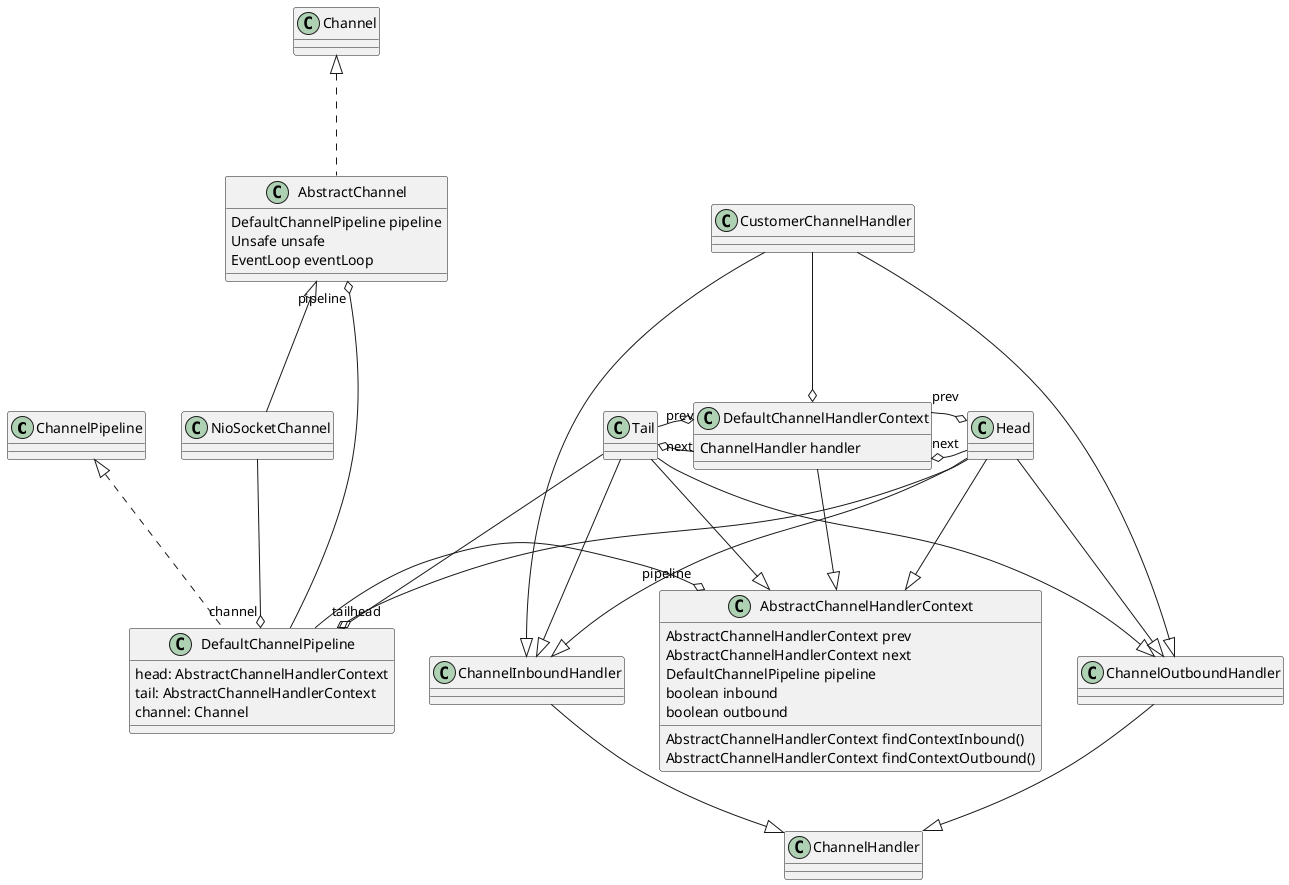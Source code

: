 @startuml
interface ChannelPipeline {
}
class DefaultChannelPipeline {
    head: AbstractChannelHandlerContext
    tail: AbstractChannelHandlerContext
    channel: Channel
}
DefaultChannelPipeline -up..|> ChannelPipeline
together {
    class ChannelPipeline
    class DefaultChannelPipeline
}


interface Channel {
}
abstract class AbstractChannel {
    DefaultChannelPipeline pipeline
    Unsafe unsafe
    EventLoop eventLoop
}
AbstractChannel -up..|> Channel
DefaultChannelPipeline -left--o "pipeline" AbstractChannel
class NioSocketChannel {
}
NioSocketChannel -up--|> AbstractChannel
together {
    class Channel
    class AbstractChannel
    class NioSocketChannel
}
NioSocketChannel -down--o "channel" DefaultChannelPipeline

abstract class AbstractChannelHandlerContext {
    AbstractChannelHandlerContext prev
    AbstractChannelHandlerContext next
    DefaultChannelPipeline pipeline
    boolean inbound
    boolean outbound
    AbstractChannelHandlerContext findContextInbound()
    AbstractChannelHandlerContext findContextOutbound()
}
DefaultChannelPipeline -right--o "pipeline" AbstractChannelHandlerContext

class DefaultChannelHandlerContext {
    ChannelHandler handler
}
DefaultChannelHandlerContext -up--|> AbstractChannelHandlerContext
together {
    class AbstractChannelHandlerContext
    class DefaultChannelHandlerContext
}

interface ChannelHandler {
}
interface ChannelOutboundHandler {
}
ChannelOutboundHandler --|> ChannelHandler
interface ChannelInboundHandler {
}
ChannelInboundHandler --|> ChannelHandler
class Head {
}
Head -up--|> AbstractChannelHandlerContext
Head -down--|> ChannelInboundHandler
Head -down--|> ChannelOutboundHandler
Head -down--o "head" DefaultChannelPipeline
Head "next"-left-o DefaultChannelHandlerContext
DefaultChannelHandlerContext "prev"-right-o Head
class Tail {
}
Tail -up--|> AbstractChannelHandlerContext
Tail -down--|> ChannelInboundHandler
Tail -down--|> ChannelOutboundHandler
Tail -down--o "tail" DefaultChannelPipeline
DefaultChannelHandlerContext "next"-left-o Tail
Tail "prev"-right-o DefaultChannelHandlerContext
together {
    class ChannelHandler
    class ChannelInboundHandler
    class ChannelOutboundHandler
}

class CustomerChannelHandler {
}
CustomerChannelHandler -down--o DefaultChannelHandlerContext
CustomerChannelHandler -down--|> ChannelInboundHandler
CustomerChannelHandler -down--|> ChannelOutboundHandler

'hide CustomerChannelHandler


@enduml